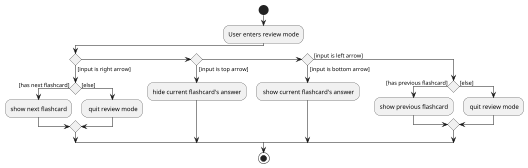 @startuml
scale 0.5
start
:User enters review mode;

'Since the beta syntax does not support placing the condition outside the
'diamond we place it as the true branch instead.

if () then ([input is right arrow])
    if () then ([has next flashcard])
        :show next flashcard;
    else ([else])
        : quit review mode;
    endif
elseif () then ([input is top arrow])
       :hide current flashcard's answer;
elseif () then ([input is bottom arrow])
       : show current flashcard's answer;
else ([input is left arrow])
    if () then ([has previous flashcard])
            :show previous flashcard;
        else ([else])
            : quit review mode;
        endif
endif
stop
@enduml
